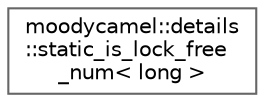 digraph "类继承关系图"
{
 // INTERACTIVE_SVG=YES
 // LATEX_PDF_SIZE
  bgcolor="transparent";
  edge [fontname=Helvetica,fontsize=10,labelfontname=Helvetica,labelfontsize=10];
  node [fontname=Helvetica,fontsize=10,shape=box,height=0.2,width=0.4];
  rankdir="LR";
  Node0 [id="Node000000",label="moodycamel::details\l::static_is_lock_free\l_num\< long \>",height=0.2,width=0.4,color="grey40", fillcolor="white", style="filled",URL="$d6/d70/structmoodycamel_1_1details_1_1static__is__lock__free__num_3_01long_01_4.html",tooltip=" "];
}
